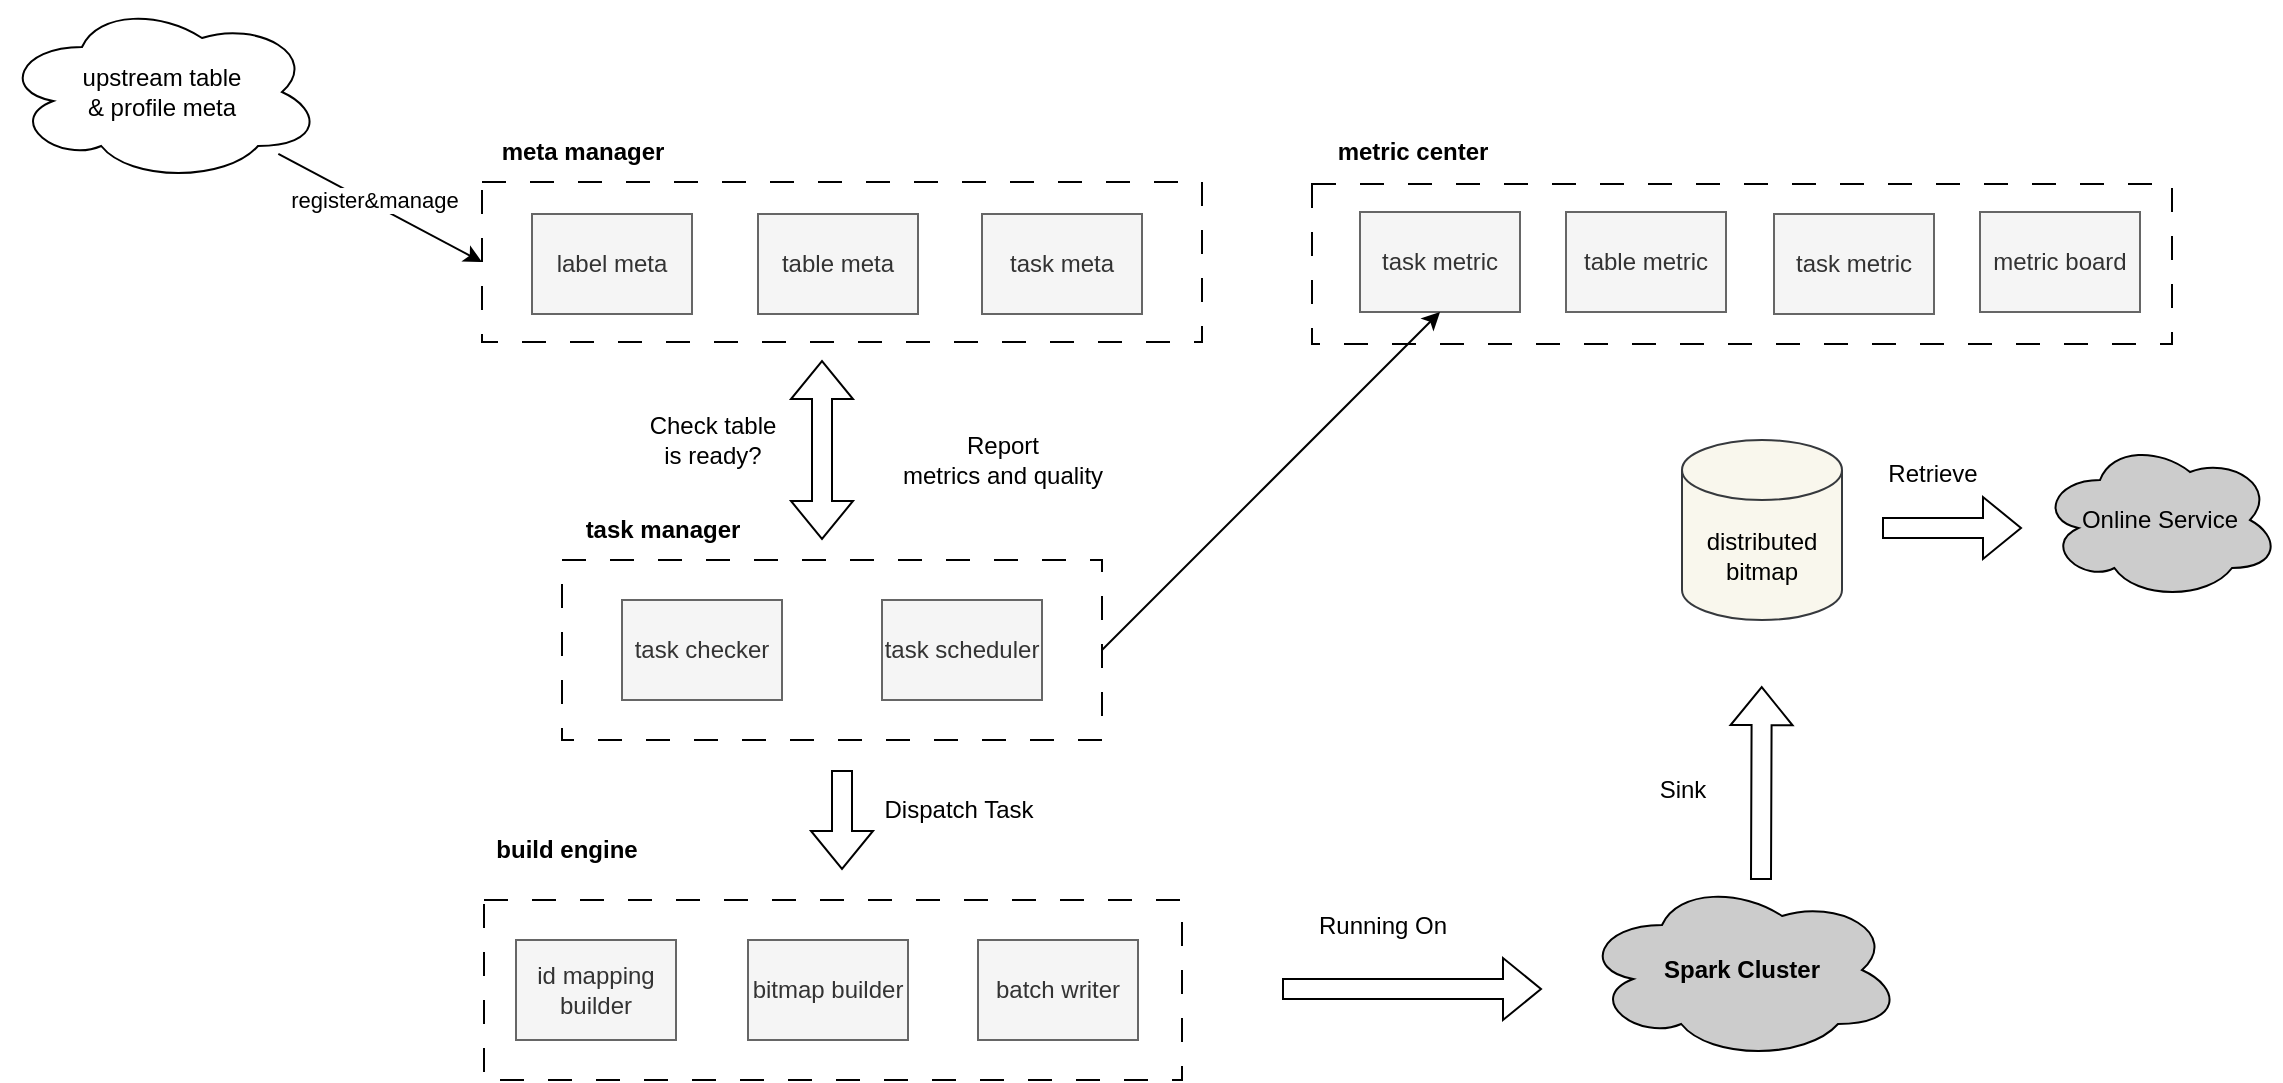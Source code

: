 <mxfile version="22.0.8" type="github">
  <diagram name="第 1 页" id="z8NGpIX9u0qulxh_TLIZ">
    <mxGraphModel dx="1984" dy="821" grid="1" gridSize="10" guides="1" tooltips="1" connect="1" arrows="1" fold="1" page="1" pageScale="1" pageWidth="827" pageHeight="1169" math="0" shadow="0">
      <root>
        <mxCell id="0" />
        <mxCell id="1" parent="0" />
        <mxCell id="_DOz4o24hShDJf7opEV6-2" value="&lt;b&gt;meta manager&lt;/b&gt;" style="text;html=1;align=center;verticalAlign=middle;resizable=0;points=[];autosize=1;strokeColor=none;fillColor=none;" parent="1" vertex="1">
          <mxGeometry x="40" y="221" width="100" height="30" as="geometry" />
        </mxCell>
        <mxCell id="_DOz4o24hShDJf7opEV6-3" value="" style="rounded=0;whiteSpace=wrap;html=1;dashed=1;dashPattern=12 12;" parent="1" vertex="1">
          <mxGeometry x="40" y="251" width="360" height="80" as="geometry" />
        </mxCell>
        <mxCell id="_DOz4o24hShDJf7opEV6-4" value="label meta" style="rounded=0;whiteSpace=wrap;html=1;fillColor=#f5f5f5;fontColor=#333333;strokeColor=#666666;" parent="1" vertex="1">
          <mxGeometry x="65" y="267" width="80" height="50" as="geometry" />
        </mxCell>
        <mxCell id="_DOz4o24hShDJf7opEV6-5" value="table meta" style="rounded=0;whiteSpace=wrap;html=1;fillColor=#f5f5f5;fontColor=#333333;strokeColor=#666666;" parent="1" vertex="1">
          <mxGeometry x="178" y="267" width="80" height="50" as="geometry" />
        </mxCell>
        <mxCell id="_DOz4o24hShDJf7opEV6-6" value="task meta" style="rounded=0;whiteSpace=wrap;html=1;fillColor=#f5f5f5;fontColor=#333333;strokeColor=#666666;" parent="1" vertex="1">
          <mxGeometry x="290" y="267" width="80" height="50" as="geometry" />
        </mxCell>
        <mxCell id="_DOz4o24hShDJf7opEV6-7" value="" style="rounded=0;whiteSpace=wrap;html=1;dashed=1;dashPattern=12 12;" parent="1" vertex="1">
          <mxGeometry x="80" y="440" width="270" height="90" as="geometry" />
        </mxCell>
        <mxCell id="_DOz4o24hShDJf7opEV6-8" value="&lt;b&gt;task manager&lt;/b&gt;" style="text;html=1;align=center;verticalAlign=middle;resizable=0;points=[];autosize=1;strokeColor=none;fillColor=none;" parent="1" vertex="1">
          <mxGeometry x="80" y="410" width="100" height="30" as="geometry" />
        </mxCell>
        <mxCell id="_DOz4o24hShDJf7opEV6-11" value="distributed&lt;br&gt;bitmap" style="shape=cylinder3;whiteSpace=wrap;html=1;boundedLbl=1;backgroundOutline=1;size=15;fillColor=#f9f7ed;strokeColor=#36393d;" parent="1" vertex="1">
          <mxGeometry x="640" y="380" width="80" height="90" as="geometry" />
        </mxCell>
        <mxCell id="_DOz4o24hShDJf7opEV6-13" value="" style="shape=flexArrow;endArrow=classic;html=1;rounded=0;" parent="1" edge="1">
          <mxGeometry width="50" height="50" relative="1" as="geometry">
            <mxPoint x="679.5" y="600" as="sourcePoint" />
            <mxPoint x="679.86" y="503.07" as="targetPoint" />
          </mxGeometry>
        </mxCell>
        <mxCell id="_DOz4o24hShDJf7opEV6-14" value="Sink" style="text;html=1;align=center;verticalAlign=middle;resizable=0;points=[];autosize=1;strokeColor=none;fillColor=none;" parent="1" vertex="1">
          <mxGeometry x="615" y="540" width="50" height="30" as="geometry" />
        </mxCell>
        <mxCell id="_DOz4o24hShDJf7opEV6-15" value="task checker" style="rounded=0;whiteSpace=wrap;html=1;fillColor=#f5f5f5;fontColor=#333333;strokeColor=#666666;" parent="1" vertex="1">
          <mxGeometry x="110" y="460" width="80" height="50" as="geometry" />
        </mxCell>
        <mxCell id="_DOz4o24hShDJf7opEV6-16" value="task scheduler" style="rounded=0;whiteSpace=wrap;html=1;fillColor=#f5f5f5;fontColor=#333333;strokeColor=#666666;" parent="1" vertex="1">
          <mxGeometry x="240" y="460" width="80" height="50" as="geometry" />
        </mxCell>
        <mxCell id="_DOz4o24hShDJf7opEV6-17" value="" style="shape=flexArrow;endArrow=classic;startArrow=classic;html=1;rounded=0;" parent="1" edge="1">
          <mxGeometry width="100" height="100" relative="1" as="geometry">
            <mxPoint x="210" y="430" as="sourcePoint" />
            <mxPoint x="210" y="340" as="targetPoint" />
          </mxGeometry>
        </mxCell>
        <mxCell id="_DOz4o24hShDJf7opEV6-18" value="Check table &lt;br&gt;is ready?" style="text;html=1;align=center;verticalAlign=middle;resizable=0;points=[];autosize=1;strokeColor=none;fillColor=none;" parent="1" vertex="1">
          <mxGeometry x="110" y="360" width="90" height="40" as="geometry" />
        </mxCell>
        <mxCell id="_DOz4o24hShDJf7opEV6-19" value="Report&lt;br&gt;metrics and quality" style="text;html=1;align=center;verticalAlign=middle;resizable=0;points=[];autosize=1;strokeColor=none;fillColor=none;" parent="1" vertex="1">
          <mxGeometry x="240" y="370" width="120" height="40" as="geometry" />
        </mxCell>
        <mxCell id="_DOz4o24hShDJf7opEV6-23" value="" style="rounded=0;whiteSpace=wrap;html=1;dashed=1;dashPattern=12 12;" parent="1" vertex="1">
          <mxGeometry x="41" y="610" width="349" height="90" as="geometry" />
        </mxCell>
        <mxCell id="_DOz4o24hShDJf7opEV6-24" value="&lt;b&gt;build engine&lt;/b&gt;" style="text;html=1;align=center;verticalAlign=middle;resizable=0;points=[];autosize=1;strokeColor=none;fillColor=none;" parent="1" vertex="1">
          <mxGeometry x="37" y="570" width="90" height="30" as="geometry" />
        </mxCell>
        <mxCell id="_DOz4o24hShDJf7opEV6-25" value="id mapping builder" style="rounded=0;whiteSpace=wrap;html=1;fillColor=#f5f5f5;fontColor=#333333;strokeColor=#666666;" parent="1" vertex="1">
          <mxGeometry x="57" y="630" width="80" height="50" as="geometry" />
        </mxCell>
        <mxCell id="_DOz4o24hShDJf7opEV6-26" value="bitmap builder" style="rounded=0;whiteSpace=wrap;html=1;fillColor=#f5f5f5;fontColor=#333333;strokeColor=#666666;" parent="1" vertex="1">
          <mxGeometry x="173" y="630" width="80" height="50" as="geometry" />
        </mxCell>
        <mxCell id="_DOz4o24hShDJf7opEV6-27" value="batch writer" style="rounded=0;whiteSpace=wrap;html=1;fillColor=#f5f5f5;fontColor=#333333;strokeColor=#666666;" parent="1" vertex="1">
          <mxGeometry x="288" y="630" width="80" height="50" as="geometry" />
        </mxCell>
        <mxCell id="_DOz4o24hShDJf7opEV6-28" value="" style="group" parent="1" vertex="1" connectable="0">
          <mxGeometry x="590" y="600" width="160" height="90" as="geometry" />
        </mxCell>
        <mxCell id="_DOz4o24hShDJf7opEV6-9" value="&lt;b&gt;Spark Cluster&lt;/b&gt;" style="ellipse;shape=cloud;whiteSpace=wrap;html=1;fillColor=#CCCCCC;" parent="_DOz4o24hShDJf7opEV6-28" vertex="1">
          <mxGeometry width="160" height="90" as="geometry" />
        </mxCell>
        <mxCell id="_DOz4o24hShDJf7opEV6-30" value="" style="group" parent="1" vertex="1" connectable="0">
          <mxGeometry x="-200" y="161" width="160" height="90" as="geometry" />
        </mxCell>
        <mxCell id="_DOz4o24hShDJf7opEV6-31" value="upstream table &lt;br&gt;&amp;amp; profile meta" style="ellipse;shape=cloud;whiteSpace=wrap;html=1;" parent="_DOz4o24hShDJf7opEV6-30" vertex="1">
          <mxGeometry width="160" height="90" as="geometry" />
        </mxCell>
        <mxCell id="_DOz4o24hShDJf7opEV6-33" value="" style="endArrow=classic;html=1;rounded=0;entryX=0;entryY=0.5;entryDx=0;entryDy=0;" parent="1" source="_DOz4o24hShDJf7opEV6-31" target="_DOz4o24hShDJf7opEV6-3" edge="1">
          <mxGeometry width="50" height="50" relative="1" as="geometry">
            <mxPoint x="-20" y="331" as="sourcePoint" />
            <mxPoint x="30" y="281" as="targetPoint" />
          </mxGeometry>
        </mxCell>
        <mxCell id="_DOz4o24hShDJf7opEV6-34" value="register&amp;amp;manage" style="edgeLabel;html=1;align=center;verticalAlign=middle;resizable=0;points=[];" parent="_DOz4o24hShDJf7opEV6-33" vertex="1" connectable="0">
          <mxGeometry x="-0.083" y="2" relative="1" as="geometry">
            <mxPoint as="offset" />
          </mxGeometry>
        </mxCell>
        <mxCell id="_DOz4o24hShDJf7opEV6-35" value="" style="shape=flexArrow;endArrow=classic;html=1;rounded=0;" parent="1" edge="1">
          <mxGeometry width="50" height="50" relative="1" as="geometry">
            <mxPoint x="220" y="545" as="sourcePoint" />
            <mxPoint x="220" y="595" as="targetPoint" />
          </mxGeometry>
        </mxCell>
        <mxCell id="_DOz4o24hShDJf7opEV6-36" value="Dispatch Task" style="text;html=1;align=center;verticalAlign=middle;resizable=0;points=[];autosize=1;strokeColor=none;fillColor=none;" parent="1" vertex="1">
          <mxGeometry x="228" y="550" width="100" height="30" as="geometry" />
        </mxCell>
        <mxCell id="_DOz4o24hShDJf7opEV6-37" value="" style="shape=flexArrow;endArrow=classic;html=1;rounded=0;" parent="1" edge="1">
          <mxGeometry width="50" height="50" relative="1" as="geometry">
            <mxPoint x="440" y="654.5" as="sourcePoint" />
            <mxPoint x="570" y="654.5" as="targetPoint" />
          </mxGeometry>
        </mxCell>
        <mxCell id="_DOz4o24hShDJf7opEV6-38" value="Running On" style="text;html=1;align=center;verticalAlign=middle;resizable=0;points=[];autosize=1;strokeColor=none;fillColor=none;" parent="1" vertex="1">
          <mxGeometry x="445" y="608" width="90" height="30" as="geometry" />
        </mxCell>
        <mxCell id="_DOz4o24hShDJf7opEV6-39" value="Online Service" style="ellipse;shape=cloud;whiteSpace=wrap;html=1;fillColor=#CCCCCC;" parent="1" vertex="1">
          <mxGeometry x="819" y="380" width="120" height="80" as="geometry" />
        </mxCell>
        <mxCell id="_DOz4o24hShDJf7opEV6-40" value="" style="shape=flexArrow;endArrow=classic;html=1;rounded=0;" parent="1" edge="1">
          <mxGeometry width="50" height="50" relative="1" as="geometry">
            <mxPoint x="740" y="424" as="sourcePoint" />
            <mxPoint x="810" y="424" as="targetPoint" />
          </mxGeometry>
        </mxCell>
        <mxCell id="_DOz4o24hShDJf7opEV6-41" value="Retrieve" style="text;html=1;align=center;verticalAlign=middle;resizable=0;points=[];autosize=1;strokeColor=none;fillColor=none;" parent="1" vertex="1">
          <mxGeometry x="730" y="382" width="70" height="30" as="geometry" />
        </mxCell>
        <mxCell id="yFQduWRiAVguTOrcRiwA-7" value="" style="group" vertex="1" connectable="0" parent="1">
          <mxGeometry x="455" y="221" width="430" height="111" as="geometry" />
        </mxCell>
        <mxCell id="yFQduWRiAVguTOrcRiwA-1" value="" style="rounded=0;whiteSpace=wrap;html=1;dashed=1;dashPattern=12 12;" vertex="1" parent="yFQduWRiAVguTOrcRiwA-7">
          <mxGeometry y="31" width="430" height="80" as="geometry" />
        </mxCell>
        <mxCell id="yFQduWRiAVguTOrcRiwA-2" value="&lt;b&gt;metric center&lt;/b&gt;" style="text;html=1;align=center;verticalAlign=middle;resizable=0;points=[];autosize=1;strokeColor=none;fillColor=none;" vertex="1" parent="yFQduWRiAVguTOrcRiwA-7">
          <mxGeometry width="100" height="30" as="geometry" />
        </mxCell>
        <mxCell id="yFQduWRiAVguTOrcRiwA-3" value="task metric" style="rounded=0;whiteSpace=wrap;html=1;fillColor=#f5f5f5;fontColor=#333333;strokeColor=#666666;" vertex="1" parent="yFQduWRiAVguTOrcRiwA-7">
          <mxGeometry x="24" y="45" width="80" height="50" as="geometry" />
        </mxCell>
        <mxCell id="yFQduWRiAVguTOrcRiwA-4" value="table metric" style="rounded=0;whiteSpace=wrap;html=1;fillColor=#f5f5f5;fontColor=#333333;strokeColor=#666666;" vertex="1" parent="yFQduWRiAVguTOrcRiwA-7">
          <mxGeometry x="127" y="45" width="80" height="50" as="geometry" />
        </mxCell>
        <mxCell id="yFQduWRiAVguTOrcRiwA-5" value="task metric" style="rounded=0;whiteSpace=wrap;html=1;fillColor=#f5f5f5;fontColor=#333333;strokeColor=#666666;" vertex="1" parent="yFQduWRiAVguTOrcRiwA-7">
          <mxGeometry x="231" y="46" width="80" height="50" as="geometry" />
        </mxCell>
        <mxCell id="yFQduWRiAVguTOrcRiwA-6" value="metric board" style="rounded=0;whiteSpace=wrap;html=1;fillColor=#f5f5f5;fontColor=#333333;strokeColor=#666666;" vertex="1" parent="yFQduWRiAVguTOrcRiwA-7">
          <mxGeometry x="334" y="45" width="80" height="50" as="geometry" />
        </mxCell>
        <mxCell id="yFQduWRiAVguTOrcRiwA-10" value="" style="endArrow=classic;html=1;rounded=0;exitX=1;exitY=0.5;exitDx=0;exitDy=0;entryX=0.5;entryY=1;entryDx=0;entryDy=0;" edge="1" parent="1" source="_DOz4o24hShDJf7opEV6-7" target="yFQduWRiAVguTOrcRiwA-3">
          <mxGeometry width="50" height="50" relative="1" as="geometry">
            <mxPoint x="400" y="520" as="sourcePoint" />
            <mxPoint x="450" y="470" as="targetPoint" />
          </mxGeometry>
        </mxCell>
      </root>
    </mxGraphModel>
  </diagram>
</mxfile>
